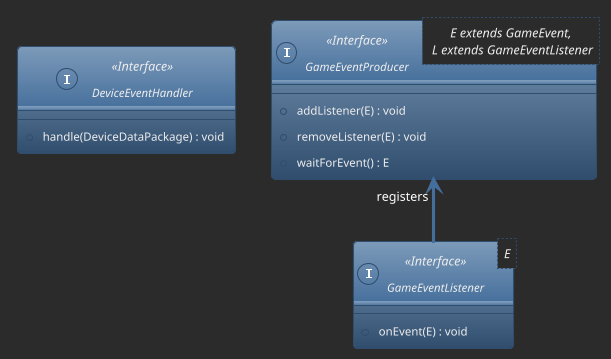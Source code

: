 @startuml
!theme spacelab
skinparam BackgroundColor #2B2B2B
skinparam linetype ortho

interface DeviceEventHandler << Interface >> {
    + handle(DeviceDataPackage) : void
}

interface GameEventListener<E> << Interface >> {
    + onEvent(E) : void
}

interface GameEventProducer<E extends GameEvent,\n L extends GameEventListener> << Interface >> {
    + addListener(E) : void
    + removeListener(E) : void
    + waitForEvent() : E
}

GameEventProducer <-- GameEventListener : registers


@enduml